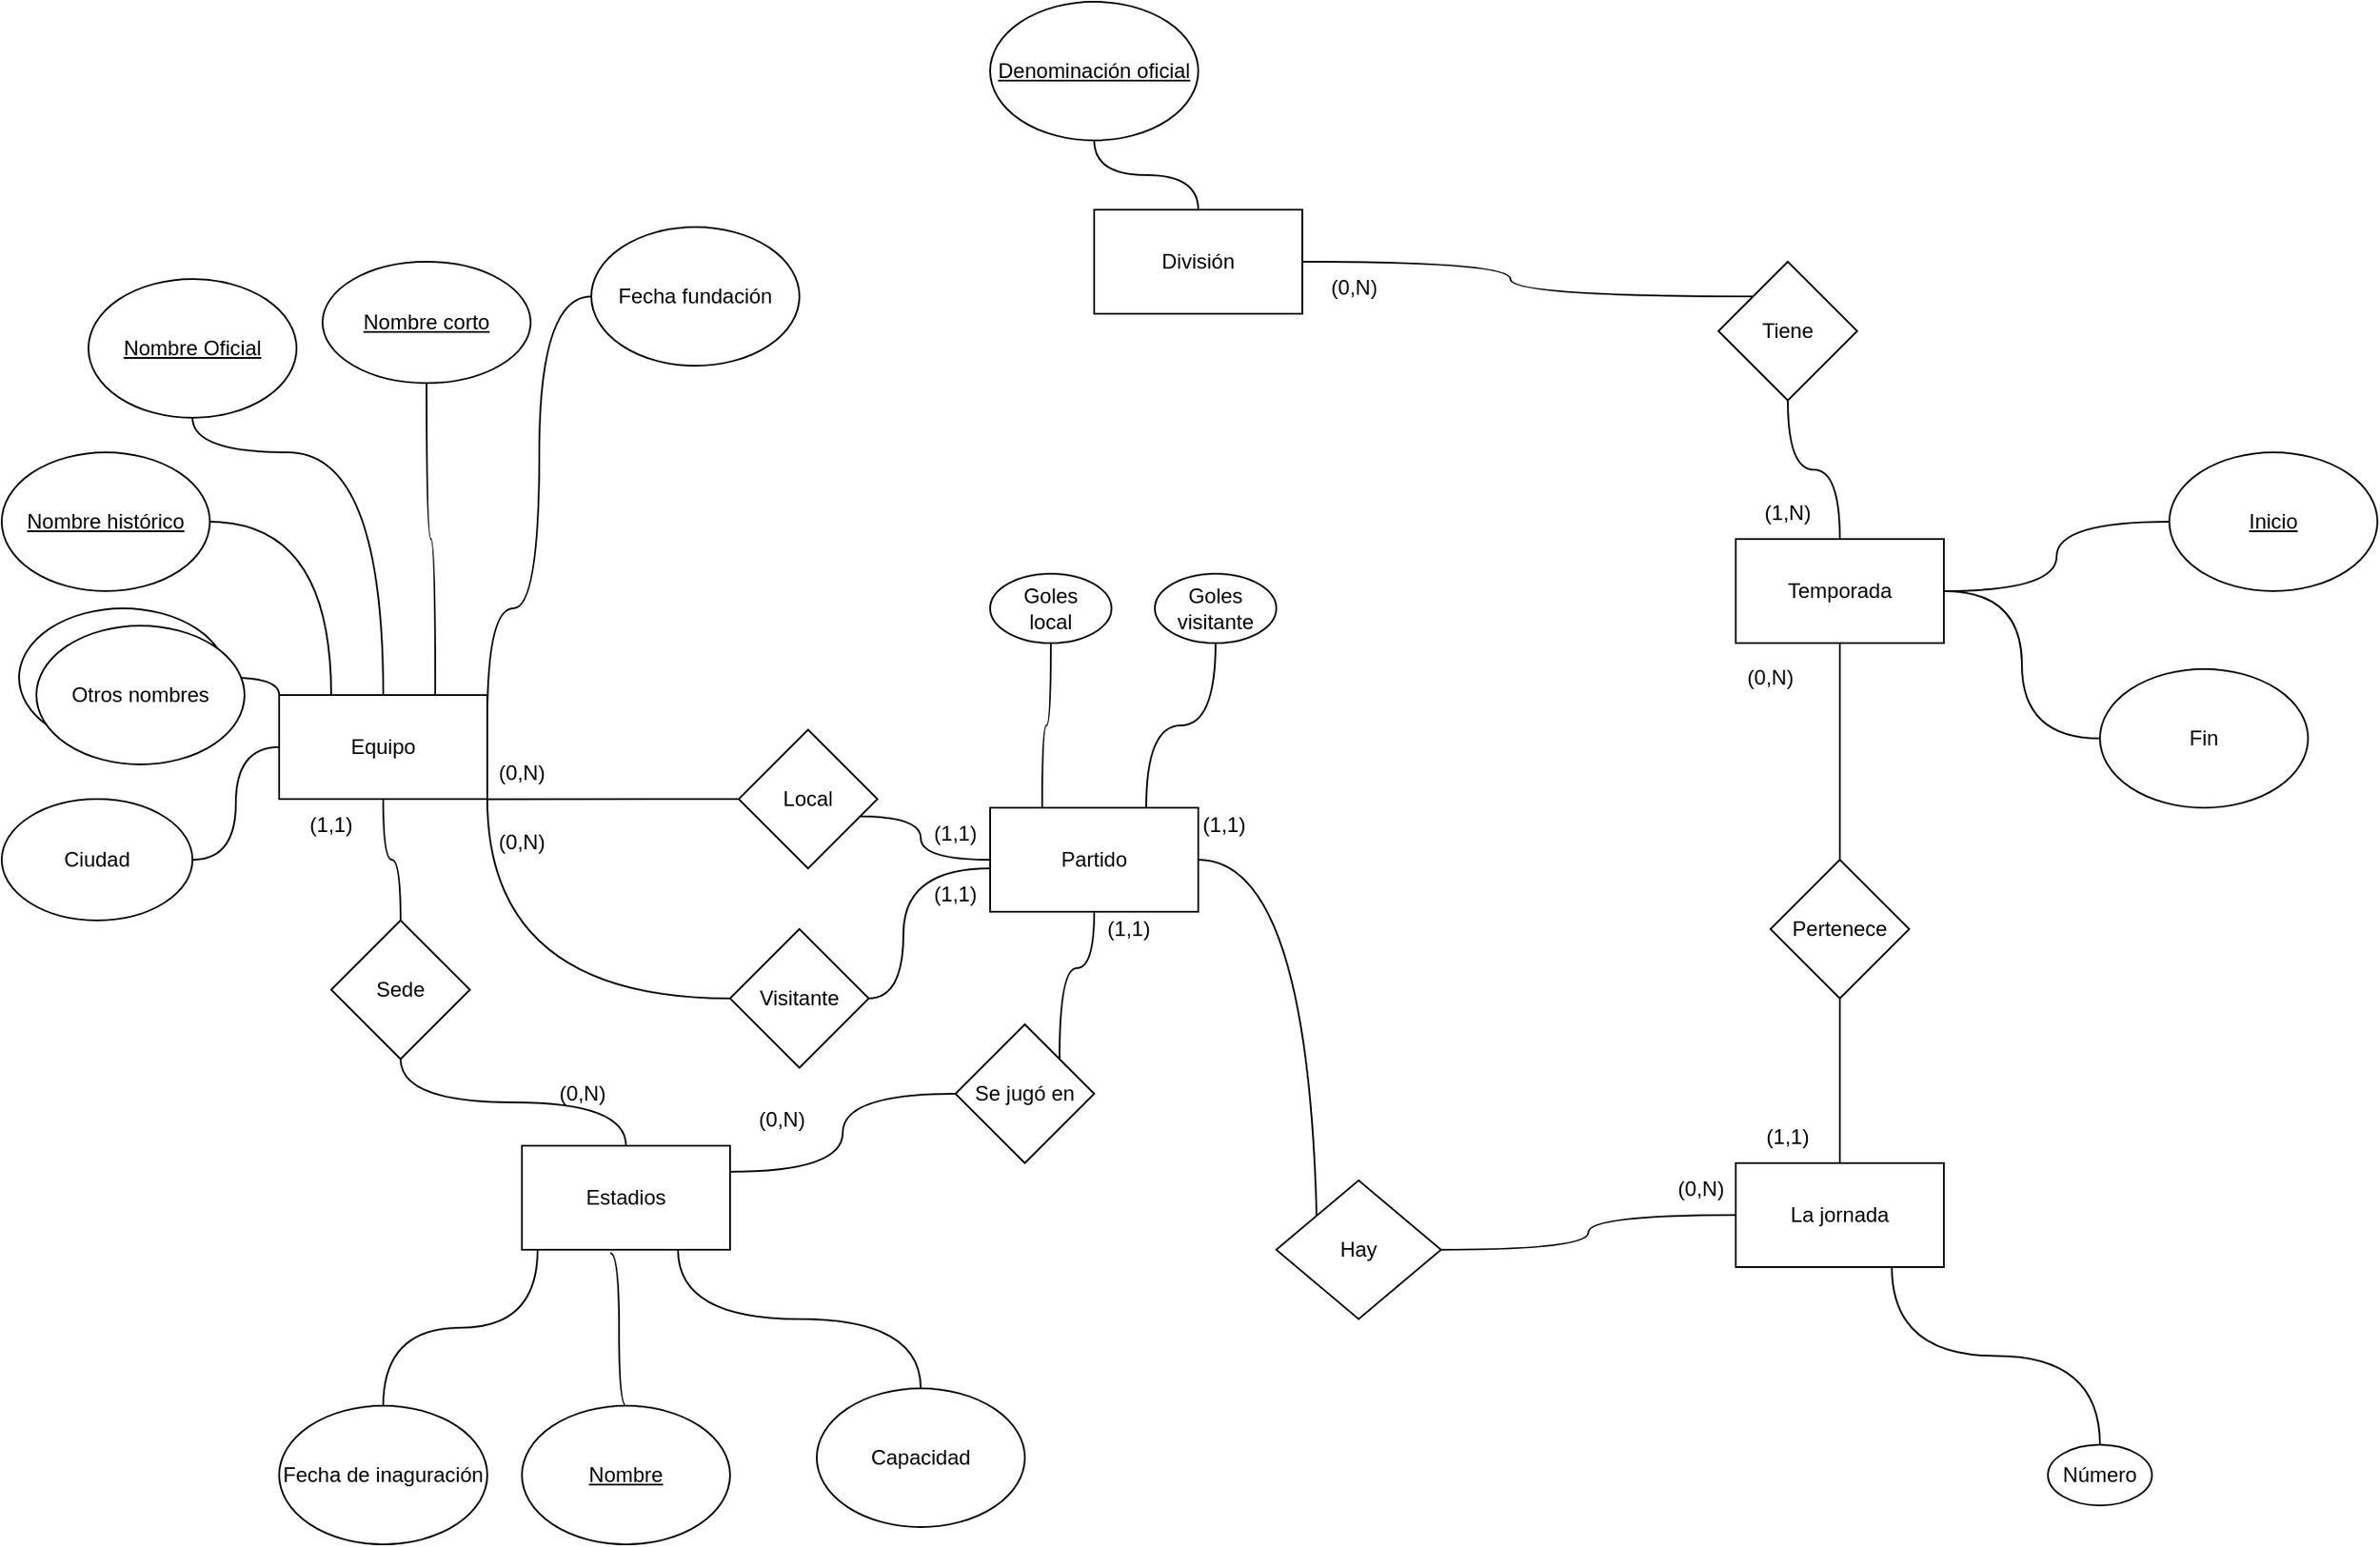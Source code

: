<mxfile version="21.0.6" type="github">
  <diagram id="R2lEEEUBdFMjLlhIrx00" name="Page-1">
    <mxGraphModel dx="1434" dy="1856" grid="1" gridSize="10" guides="1" tooltips="1" connect="1" arrows="1" fold="1" page="1" pageScale="1" pageWidth="850" pageHeight="1100" math="0" shadow="0" extFonts="Permanent Marker^https://fonts.googleapis.com/css?family=Permanent+Marker">
      <root>
        <mxCell id="0" />
        <mxCell id="1" parent="0" />
        <mxCell id="bkdPCyFF_JCRdizK2mb8-16" style="edgeStyle=orthogonalEdgeStyle;curved=1;rounded=0;orthogonalLoop=1;jettySize=auto;html=1;exitX=1;exitY=0.25;exitDx=0;exitDy=0;strokeWidth=1;endArrow=none;endFill=0;" parent="1" source="bkdPCyFF_JCRdizK2mb8-1" target="bkdPCyFF_JCRdizK2mb8-15" edge="1">
          <mxGeometry relative="1" as="geometry">
            <Array as="points">
              <mxPoint x="280" y="130" />
              <mxPoint x="310" y="130" />
              <mxPoint x="310" y="-50" />
            </Array>
          </mxGeometry>
        </mxCell>
        <mxCell id="bkdPCyFF_JCRdizK2mb8-1" value="Equipo" style="rounded=0;whiteSpace=wrap;html=1;" parent="1" vertex="1">
          <mxGeometry x="160" y="180" width="120" height="60" as="geometry" />
        </mxCell>
        <mxCell id="JjR6LY6D7as-J1LcovHU-48" style="edgeStyle=orthogonalEdgeStyle;curved=1;rounded=0;orthogonalLoop=1;jettySize=auto;html=1;exitX=1;exitY=0.25;exitDx=0;exitDy=0;entryX=0;entryY=0.5;entryDx=0;entryDy=0;strokeWidth=1;endArrow=none;endFill=0;" parent="1" source="bkdPCyFF_JCRdizK2mb8-2" target="JjR6LY6D7as-J1LcovHU-47" edge="1">
          <mxGeometry relative="1" as="geometry" />
        </mxCell>
        <mxCell id="lBV5cohu0mnI4iCLQ0es-9" style="edgeStyle=orthogonalEdgeStyle;curved=1;rounded=0;orthogonalLoop=1;jettySize=auto;html=1;exitX=0.75;exitY=1;exitDx=0;exitDy=0;strokeWidth=1;endArrow=none;endFill=0;" parent="1" source="bkdPCyFF_JCRdizK2mb8-2" target="bkdPCyFF_JCRdizK2mb8-19" edge="1">
          <mxGeometry relative="1" as="geometry" />
        </mxCell>
        <mxCell id="bkdPCyFF_JCRdizK2mb8-2" value="Estadios" style="rounded=0;whiteSpace=wrap;html=1;" parent="1" vertex="1">
          <mxGeometry x="300" y="440" width="120" height="60" as="geometry" />
        </mxCell>
        <mxCell id="JjR6LY6D7as-J1LcovHU-58" style="edgeStyle=orthogonalEdgeStyle;curved=1;rounded=0;orthogonalLoop=1;jettySize=auto;html=1;entryX=0.5;entryY=1;entryDx=0;entryDy=0;strokeWidth=1;endArrow=none;endFill=0;" parent="1" source="bkdPCyFF_JCRdizK2mb8-3" target="JjR6LY6D7as-J1LcovHU-57" edge="1">
          <mxGeometry relative="1" as="geometry" />
        </mxCell>
        <mxCell id="lBV5cohu0mnI4iCLQ0es-4" style="rounded=0;orthogonalLoop=1;jettySize=auto;html=1;exitX=0.5;exitY=1;exitDx=0;exitDy=0;entryX=0.5;entryY=0;entryDx=0;entryDy=0;strokeWidth=1;endArrow=none;endFill=0;edgeStyle=orthogonalEdgeStyle;curved=1;" parent="1" source="bkdPCyFF_JCRdizK2mb8-3" target="JjR6LY6D7as-J1LcovHU-6" edge="1">
          <mxGeometry relative="1" as="geometry" />
        </mxCell>
        <mxCell id="lBV5cohu0mnI4iCLQ0es-12" style="edgeStyle=orthogonalEdgeStyle;curved=1;rounded=0;orthogonalLoop=1;jettySize=auto;html=1;exitX=1;exitY=0.5;exitDx=0;exitDy=0;strokeWidth=1;endArrow=none;endFill=0;" parent="1" source="bkdPCyFF_JCRdizK2mb8-3" target="lBV5cohu0mnI4iCLQ0es-11" edge="1">
          <mxGeometry relative="1" as="geometry" />
        </mxCell>
        <mxCell id="lBV5cohu0mnI4iCLQ0es-14" style="edgeStyle=orthogonalEdgeStyle;curved=1;rounded=0;orthogonalLoop=1;jettySize=auto;html=1;exitX=1;exitY=0.5;exitDx=0;exitDy=0;entryX=0;entryY=0.5;entryDx=0;entryDy=0;strokeWidth=1;endArrow=none;endFill=0;" parent="1" source="bkdPCyFF_JCRdizK2mb8-3" target="lBV5cohu0mnI4iCLQ0es-13" edge="1">
          <mxGeometry relative="1" as="geometry" />
        </mxCell>
        <mxCell id="bkdPCyFF_JCRdizK2mb8-3" value="Temporada" style="rounded=0;whiteSpace=wrap;html=1;" parent="1" vertex="1">
          <mxGeometry x="1000" y="90" width="120" height="60" as="geometry" />
        </mxCell>
        <mxCell id="bkdPCyFF_JCRdizK2mb8-5" style="rounded=0;orthogonalLoop=1;jettySize=auto;html=1;edgeStyle=orthogonalEdgeStyle;curved=1;strokeWidth=1;endArrow=none;endFill=0;" parent="1" source="bkdPCyFF_JCRdizK2mb8-4" target="bkdPCyFF_JCRdizK2mb8-1" edge="1">
          <mxGeometry relative="1" as="geometry">
            <Array as="points">
              <mxPoint x="110" y="40" />
              <mxPoint x="220" y="40" />
            </Array>
          </mxGeometry>
        </mxCell>
        <mxCell id="bkdPCyFF_JCRdizK2mb8-4" value="Nombre Oficial" style="ellipse;whiteSpace=wrap;html=1;fontStyle=4" parent="1" vertex="1">
          <mxGeometry x="50" y="-60" width="120" height="80" as="geometry" />
        </mxCell>
        <mxCell id="bkdPCyFF_JCRdizK2mb8-8" style="edgeStyle=orthogonalEdgeStyle;curved=1;rounded=0;orthogonalLoop=1;jettySize=auto;html=1;entryX=0.75;entryY=0;entryDx=0;entryDy=0;strokeWidth=1;endArrow=none;endFill=0;" parent="1" source="bkdPCyFF_JCRdizK2mb8-7" target="bkdPCyFF_JCRdizK2mb8-1" edge="1">
          <mxGeometry relative="1" as="geometry" />
        </mxCell>
        <mxCell id="bkdPCyFF_JCRdizK2mb8-7" value="&lt;u&gt;Nombre corto&lt;/u&gt;" style="ellipse;whiteSpace=wrap;html=1;" parent="1" vertex="1">
          <mxGeometry x="185" y="-70" width="120" height="70" as="geometry" />
        </mxCell>
        <mxCell id="JjR6LY6D7as-J1LcovHU-14" style="edgeStyle=orthogonalEdgeStyle;curved=1;rounded=0;orthogonalLoop=1;jettySize=auto;html=1;exitX=1;exitY=0.5;exitDx=0;exitDy=0;entryX=0.25;entryY=0;entryDx=0;entryDy=0;strokeWidth=1;endArrow=none;endFill=0;" parent="1" source="bkdPCyFF_JCRdizK2mb8-9" target="bkdPCyFF_JCRdizK2mb8-1" edge="1">
          <mxGeometry relative="1" as="geometry" />
        </mxCell>
        <mxCell id="bkdPCyFF_JCRdizK2mb8-9" value="&lt;u&gt;Nombre histórico&lt;/u&gt;" style="ellipse;whiteSpace=wrap;html=1;" parent="1" vertex="1">
          <mxGeometry y="40" width="120" height="80" as="geometry" />
        </mxCell>
        <mxCell id="JjR6LY6D7as-J1LcovHU-15" style="edgeStyle=orthogonalEdgeStyle;curved=1;rounded=0;orthogonalLoop=1;jettySize=auto;html=1;exitX=1;exitY=0.5;exitDx=0;exitDy=0;entryX=0;entryY=0;entryDx=0;entryDy=0;strokeWidth=1;endArrow=none;endFill=0;" parent="1" source="bkdPCyFF_JCRdizK2mb8-11" target="bkdPCyFF_JCRdizK2mb8-1" edge="1">
          <mxGeometry relative="1" as="geometry" />
        </mxCell>
        <mxCell id="JjR6LY6D7as-J1LcovHU-16" style="edgeStyle=orthogonalEdgeStyle;curved=1;rounded=0;orthogonalLoop=1;jettySize=auto;html=1;entryX=0;entryY=0.5;entryDx=0;entryDy=0;strokeWidth=1;endArrow=none;endFill=0;" parent="1" source="bkdPCyFF_JCRdizK2mb8-13" target="bkdPCyFF_JCRdizK2mb8-1" edge="1">
          <mxGeometry relative="1" as="geometry" />
        </mxCell>
        <mxCell id="bkdPCyFF_JCRdizK2mb8-11" value="" style="ellipse;whiteSpace=wrap;html=1;perimeterSpacing=3;" parent="1" vertex="1">
          <mxGeometry x="10" y="130" width="120" height="80" as="geometry" />
        </mxCell>
        <mxCell id="bkdPCyFF_JCRdizK2mb8-13" value="Ciudad" style="ellipse;whiteSpace=wrap;html=1;" parent="1" vertex="1">
          <mxGeometry y="240" width="110" height="70" as="geometry" />
        </mxCell>
        <mxCell id="bkdPCyFF_JCRdizK2mb8-15" value="Fecha fundación" style="ellipse;whiteSpace=wrap;html=1;" parent="1" vertex="1">
          <mxGeometry x="340" y="-90" width="120" height="80" as="geometry" />
        </mxCell>
        <mxCell id="bkdPCyFF_JCRdizK2mb8-22" style="edgeStyle=orthogonalEdgeStyle;curved=1;rounded=0;orthogonalLoop=1;jettySize=auto;html=1;exitX=0.5;exitY=0;exitDx=0;exitDy=0;entryX=0.425;entryY=1.033;entryDx=0;entryDy=0;entryPerimeter=0;strokeWidth=1;endArrow=none;endFill=0;" parent="1" source="bkdPCyFF_JCRdizK2mb8-17" target="bkdPCyFF_JCRdizK2mb8-2" edge="1">
          <mxGeometry relative="1" as="geometry">
            <Array as="points">
              <mxPoint x="356" y="590" />
            </Array>
          </mxGeometry>
        </mxCell>
        <mxCell id="bkdPCyFF_JCRdizK2mb8-17" value="Nombre" style="ellipse;whiteSpace=wrap;html=1;fontStyle=4" parent="1" vertex="1">
          <mxGeometry x="300" y="590" width="120" height="80" as="geometry" />
        </mxCell>
        <mxCell id="lBV5cohu0mnI4iCLQ0es-8" style="edgeStyle=orthogonalEdgeStyle;curved=1;rounded=0;orthogonalLoop=1;jettySize=auto;html=1;exitX=0.5;exitY=0;exitDx=0;exitDy=0;entryX=0.075;entryY=1;entryDx=0;entryDy=0;entryPerimeter=0;strokeWidth=1;endArrow=none;endFill=0;" parent="1" source="bkdPCyFF_JCRdizK2mb8-18" target="bkdPCyFF_JCRdizK2mb8-2" edge="1">
          <mxGeometry relative="1" as="geometry" />
        </mxCell>
        <mxCell id="bkdPCyFF_JCRdizK2mb8-18" value="Fecha de inaguración" style="ellipse;whiteSpace=wrap;html=1;" parent="1" vertex="1">
          <mxGeometry x="160" y="590" width="120" height="80" as="geometry" />
        </mxCell>
        <mxCell id="bkdPCyFF_JCRdizK2mb8-19" value="Capacidad" style="ellipse;whiteSpace=wrap;html=1;" parent="1" vertex="1">
          <mxGeometry x="470" y="580" width="120" height="80" as="geometry" />
        </mxCell>
        <mxCell id="JjR6LY6D7as-J1LcovHU-3" style="edgeStyle=orthogonalEdgeStyle;curved=1;rounded=0;orthogonalLoop=1;jettySize=auto;html=1;exitX=0.5;exitY=1;exitDx=0;exitDy=0;entryX=0.5;entryY=0;entryDx=0;entryDy=0;strokeWidth=1;endArrow=none;endFill=0;" parent="1" source="JjR6LY6D7as-J1LcovHU-1" target="bkdPCyFF_JCRdizK2mb8-2" edge="1">
          <mxGeometry relative="1" as="geometry" />
        </mxCell>
        <mxCell id="JjR6LY6D7as-J1LcovHU-17" style="edgeStyle=orthogonalEdgeStyle;curved=1;rounded=0;orthogonalLoop=1;jettySize=auto;html=1;exitX=0.5;exitY=0;exitDx=0;exitDy=0;entryX=0.5;entryY=1;entryDx=0;entryDy=0;strokeWidth=1;endArrow=none;endFill=0;" parent="1" source="JjR6LY6D7as-J1LcovHU-1" target="bkdPCyFF_JCRdizK2mb8-1" edge="1">
          <mxGeometry relative="1" as="geometry" />
        </mxCell>
        <mxCell id="JjR6LY6D7as-J1LcovHU-1" value="Sede" style="rhombus;whiteSpace=wrap;html=1;" parent="1" vertex="1">
          <mxGeometry x="190" y="310" width="80" height="80" as="geometry" />
        </mxCell>
        <mxCell id="JjR6LY6D7as-J1LcovHU-4" value="(1,1)" style="text;html=1;strokeColor=none;fillColor=none;align=center;verticalAlign=middle;whiteSpace=wrap;rounded=0;" parent="1" vertex="1">
          <mxGeometry x="160" y="240" width="60" height="30" as="geometry" />
        </mxCell>
        <mxCell id="JjR6LY6D7as-J1LcovHU-5" value="(0,N)" style="text;html=1;strokeColor=none;fillColor=none;align=center;verticalAlign=middle;whiteSpace=wrap;rounded=0;" parent="1" vertex="1">
          <mxGeometry x="305" y="395" width="60" height="30" as="geometry" />
        </mxCell>
        <mxCell id="lBV5cohu0mnI4iCLQ0es-19" style="edgeStyle=orthogonalEdgeStyle;curved=1;rounded=0;orthogonalLoop=1;jettySize=auto;html=1;entryX=0.5;entryY=0;entryDx=0;entryDy=0;strokeWidth=1;endArrow=none;endFill=0;" parent="1" source="JjR6LY6D7as-J1LcovHU-6" target="JjR6LY6D7as-J1LcovHU-62" edge="1">
          <mxGeometry relative="1" as="geometry" />
        </mxCell>
        <mxCell id="JjR6LY6D7as-J1LcovHU-6" value="Pertenece" style="rhombus;whiteSpace=wrap;html=1;" parent="1" vertex="1">
          <mxGeometry x="1020" y="275" width="80" height="80" as="geometry" />
        </mxCell>
        <mxCell id="JjR6LY6D7as-J1LcovHU-9" value="(1,1)" style="text;html=1;strokeColor=none;fillColor=none;align=center;verticalAlign=middle;whiteSpace=wrap;rounded=0;" parent="1" vertex="1">
          <mxGeometry x="1000" y="420" width="60" height="30" as="geometry" />
        </mxCell>
        <mxCell id="JjR6LY6D7as-J1LcovHU-11" value="(0,N)" style="text;html=1;strokeColor=none;fillColor=none;align=center;verticalAlign=middle;whiteSpace=wrap;rounded=0;" parent="1" vertex="1">
          <mxGeometry x="990" y="155" width="60" height="30" as="geometry" />
        </mxCell>
        <mxCell id="lBV5cohu0mnI4iCLQ0es-21" style="edgeStyle=orthogonalEdgeStyle;curved=1;rounded=0;orthogonalLoop=1;jettySize=auto;html=1;exitX=1;exitY=0.5;exitDx=0;exitDy=0;entryX=0;entryY=0;entryDx=0;entryDy=0;strokeWidth=1;endArrow=none;endFill=0;" parent="1" source="JjR6LY6D7as-J1LcovHU-13" target="JjR6LY6D7as-J1LcovHU-57" edge="1">
          <mxGeometry relative="1" as="geometry" />
        </mxCell>
        <mxCell id="JjR6LY6D7as-J1LcovHU-13" value="División" style="rounded=0;whiteSpace=wrap;html=1;" parent="1" vertex="1">
          <mxGeometry x="630" y="-100" width="120" height="60" as="geometry" />
        </mxCell>
        <mxCell id="JjR6LY6D7as-J1LcovHU-19" value="Número" style="ellipse;whiteSpace=wrap;html=1;" parent="1" vertex="1">
          <mxGeometry x="1180" y="612.5" width="60" height="35" as="geometry" />
        </mxCell>
        <mxCell id="JjR6LY6D7as-J1LcovHU-27" value="Goles&lt;br&gt;local" style="ellipse;whiteSpace=wrap;html=1;" parent="1" vertex="1">
          <mxGeometry x="570" y="110" width="70" height="40" as="geometry" />
        </mxCell>
        <mxCell id="JjR6LY6D7as-J1LcovHU-28" value="Goles&lt;br&gt;visitante" style="ellipse;whiteSpace=wrap;html=1;" parent="1" vertex="1">
          <mxGeometry x="665" y="110" width="70" height="40" as="geometry" />
        </mxCell>
        <mxCell id="lBV5cohu0mnI4iCLQ0es-15" style="edgeStyle=orthogonalEdgeStyle;curved=1;rounded=0;orthogonalLoop=1;jettySize=auto;html=1;exitX=1;exitY=0.5;exitDx=0;exitDy=0;entryX=0;entryY=1;entryDx=0;entryDy=0;strokeWidth=1;endArrow=none;endFill=0;" parent="1" source="JjR6LY6D7as-J1LcovHU-32" target="JjR6LY6D7as-J1LcovHU-66" edge="1">
          <mxGeometry relative="1" as="geometry" />
        </mxCell>
        <mxCell id="lBV5cohu0mnI4iCLQ0es-16" style="edgeStyle=orthogonalEdgeStyle;curved=1;rounded=0;orthogonalLoop=1;jettySize=auto;html=1;exitX=0.25;exitY=0;exitDx=0;exitDy=0;entryX=0.5;entryY=1;entryDx=0;entryDy=0;strokeWidth=1;endArrow=none;endFill=0;" parent="1" source="JjR6LY6D7as-J1LcovHU-32" target="JjR6LY6D7as-J1LcovHU-27" edge="1">
          <mxGeometry relative="1" as="geometry" />
        </mxCell>
        <mxCell id="lBV5cohu0mnI4iCLQ0es-17" style="edgeStyle=orthogonalEdgeStyle;curved=1;rounded=0;orthogonalLoop=1;jettySize=auto;html=1;exitX=0.75;exitY=0;exitDx=0;exitDy=0;entryX=0.5;entryY=1;entryDx=0;entryDy=0;strokeWidth=1;endArrow=none;endFill=0;" parent="1" source="JjR6LY6D7as-J1LcovHU-32" target="JjR6LY6D7as-J1LcovHU-28" edge="1">
          <mxGeometry relative="1" as="geometry" />
        </mxCell>
        <mxCell id="JjR6LY6D7as-J1LcovHU-32" value="Partido" style="rounded=0;whiteSpace=wrap;html=1;" parent="1" vertex="1">
          <mxGeometry x="570" y="245" width="120" height="60" as="geometry" />
        </mxCell>
        <mxCell id="JjR6LY6D7as-J1LcovHU-38" style="edgeStyle=orthogonalEdgeStyle;curved=1;rounded=0;orthogonalLoop=1;jettySize=auto;html=1;entryX=0;entryY=0.5;entryDx=0;entryDy=0;strokeWidth=1;endArrow=none;endFill=0;" parent="1" source="JjR6LY6D7as-J1LcovHU-36" target="JjR6LY6D7as-J1LcovHU-32" edge="1">
          <mxGeometry relative="1" as="geometry">
            <Array as="points">
              <mxPoint x="530" y="250" />
              <mxPoint x="530" y="275" />
            </Array>
          </mxGeometry>
        </mxCell>
        <mxCell id="JjR6LY6D7as-J1LcovHU-41" style="edgeStyle=orthogonalEdgeStyle;curved=1;rounded=0;orthogonalLoop=1;jettySize=auto;html=1;exitX=0;exitY=0.5;exitDx=0;exitDy=0;strokeWidth=1;endArrow=none;endFill=0;" parent="1" source="JjR6LY6D7as-J1LcovHU-36" edge="1">
          <mxGeometry relative="1" as="geometry">
            <mxPoint x="280" y="240.176" as="targetPoint" />
          </mxGeometry>
        </mxCell>
        <mxCell id="JjR6LY6D7as-J1LcovHU-36" value="Local" style="rhombus;whiteSpace=wrap;html=1;" parent="1" vertex="1">
          <mxGeometry x="425" y="200" width="80" height="80" as="geometry" />
        </mxCell>
        <mxCell id="JjR6LY6D7as-J1LcovHU-40" style="edgeStyle=orthogonalEdgeStyle;curved=1;rounded=0;orthogonalLoop=1;jettySize=auto;html=1;entryX=1;entryY=1;entryDx=0;entryDy=0;strokeWidth=1;endArrow=none;endFill=0;" parent="1" source="JjR6LY6D7as-J1LcovHU-37" target="bkdPCyFF_JCRdizK2mb8-1" edge="1">
          <mxGeometry relative="1" as="geometry" />
        </mxCell>
        <mxCell id="JjR6LY6D7as-J1LcovHU-44" style="edgeStyle=orthogonalEdgeStyle;curved=1;rounded=0;orthogonalLoop=1;jettySize=auto;html=1;exitX=1;exitY=0.5;exitDx=0;exitDy=0;strokeWidth=1;endArrow=none;endFill=0;" parent="1" source="JjR6LY6D7as-J1LcovHU-37" edge="1">
          <mxGeometry relative="1" as="geometry">
            <mxPoint x="570" y="280" as="targetPoint" />
            <Array as="points">
              <mxPoint x="520" y="355" />
              <mxPoint x="520" y="280" />
              <mxPoint x="570" y="280" />
            </Array>
          </mxGeometry>
        </mxCell>
        <mxCell id="JjR6LY6D7as-J1LcovHU-37" value="Visitante" style="rhombus;whiteSpace=wrap;html=1;" parent="1" vertex="1">
          <mxGeometry x="420" y="315" width="80" height="80" as="geometry" />
        </mxCell>
        <mxCell id="JjR6LY6D7as-J1LcovHU-49" style="edgeStyle=orthogonalEdgeStyle;curved=1;rounded=0;orthogonalLoop=1;jettySize=auto;html=1;exitX=1;exitY=0;exitDx=0;exitDy=0;strokeWidth=1;endArrow=none;endFill=0;" parent="1" source="JjR6LY6D7as-J1LcovHU-47" target="JjR6LY6D7as-J1LcovHU-32" edge="1">
          <mxGeometry relative="1" as="geometry" />
        </mxCell>
        <mxCell id="JjR6LY6D7as-J1LcovHU-47" value="Se jugó en" style="rhombus;whiteSpace=wrap;html=1;" parent="1" vertex="1">
          <mxGeometry x="550" y="370" width="80" height="80" as="geometry" />
        </mxCell>
        <mxCell id="JjR6LY6D7as-J1LcovHU-50" value="(0,N)" style="text;html=1;strokeColor=none;fillColor=none;align=center;verticalAlign=middle;whiteSpace=wrap;rounded=0;" parent="1" vertex="1">
          <mxGeometry x="420" y="410" width="60" height="30" as="geometry" />
        </mxCell>
        <mxCell id="JjR6LY6D7as-J1LcovHU-52" value="(1,1)" style="text;html=1;strokeColor=none;fillColor=none;align=center;verticalAlign=middle;whiteSpace=wrap;rounded=0;" parent="1" vertex="1">
          <mxGeometry x="620" y="300" width="60" height="30" as="geometry" />
        </mxCell>
        <mxCell id="JjR6LY6D7as-J1LcovHU-53" value="(1,1)" style="text;html=1;strokeColor=none;fillColor=none;align=center;verticalAlign=middle;whiteSpace=wrap;rounded=0;" parent="1" vertex="1">
          <mxGeometry x="520" y="280" width="60" height="30" as="geometry" />
        </mxCell>
        <mxCell id="JjR6LY6D7as-J1LcovHU-54" value="(1,1)" style="text;html=1;strokeColor=none;fillColor=none;align=center;verticalAlign=middle;whiteSpace=wrap;rounded=0;" parent="1" vertex="1">
          <mxGeometry x="520" y="245" width="60" height="30" as="geometry" />
        </mxCell>
        <mxCell id="JjR6LY6D7as-J1LcovHU-55" value="(0,N)" style="text;html=1;strokeColor=none;fillColor=none;align=center;verticalAlign=middle;whiteSpace=wrap;rounded=0;" parent="1" vertex="1">
          <mxGeometry x="270" y="210" width="60" height="30" as="geometry" />
        </mxCell>
        <mxCell id="JjR6LY6D7as-J1LcovHU-56" value="(0,N)" style="text;html=1;strokeColor=none;fillColor=none;align=center;verticalAlign=middle;whiteSpace=wrap;rounded=0;" parent="1" vertex="1">
          <mxGeometry x="270" y="250" width="60" height="30" as="geometry" />
        </mxCell>
        <mxCell id="JjR6LY6D7as-J1LcovHU-57" value="Tiene" style="rhombus;whiteSpace=wrap;html=1;" parent="1" vertex="1">
          <mxGeometry x="990" y="-70" width="80" height="80" as="geometry" />
        </mxCell>
        <mxCell id="JjR6LY6D7as-J1LcovHU-61" style="edgeStyle=orthogonalEdgeStyle;curved=1;rounded=0;orthogonalLoop=1;jettySize=auto;html=1;exitX=0.5;exitY=1;exitDx=0;exitDy=0;entryX=0.5;entryY=0;entryDx=0;entryDy=0;strokeWidth=1;endArrow=none;endFill=0;" parent="1" source="JjR6LY6D7as-J1LcovHU-60" target="JjR6LY6D7as-J1LcovHU-13" edge="1">
          <mxGeometry relative="1" as="geometry" />
        </mxCell>
        <mxCell id="JjR6LY6D7as-J1LcovHU-60" value="Denominación oficial" style="ellipse;whiteSpace=wrap;html=1;fontStyle=4" parent="1" vertex="1">
          <mxGeometry x="570" y="-220" width="120" height="80" as="geometry" />
        </mxCell>
        <mxCell id="JjR6LY6D7as-J1LcovHU-80" style="edgeStyle=orthogonalEdgeStyle;curved=1;rounded=0;orthogonalLoop=1;jettySize=auto;html=1;exitX=0.75;exitY=1;exitDx=0;exitDy=0;entryX=0.5;entryY=0;entryDx=0;entryDy=0;strokeWidth=1;endArrow=none;endFill=0;" parent="1" source="JjR6LY6D7as-J1LcovHU-62" target="JjR6LY6D7as-J1LcovHU-19" edge="1">
          <mxGeometry relative="1" as="geometry" />
        </mxCell>
        <mxCell id="JjR6LY6D7as-J1LcovHU-62" value="La jornada" style="rounded=0;whiteSpace=wrap;html=1;" parent="1" vertex="1">
          <mxGeometry x="1000" y="450" width="120" height="60" as="geometry" />
        </mxCell>
        <mxCell id="lBV5cohu0mnI4iCLQ0es-18" style="edgeStyle=orthogonalEdgeStyle;curved=1;rounded=0;orthogonalLoop=1;jettySize=auto;html=1;entryX=0;entryY=0.5;entryDx=0;entryDy=0;strokeWidth=1;endArrow=none;endFill=0;" parent="1" source="JjR6LY6D7as-J1LcovHU-66" target="JjR6LY6D7as-J1LcovHU-62" edge="1">
          <mxGeometry relative="1" as="geometry" />
        </mxCell>
        <mxCell id="JjR6LY6D7as-J1LcovHU-66" value="Hay" style="rhombus;whiteSpace=wrap;html=1;" parent="1" vertex="1">
          <mxGeometry x="735" y="460" width="95" height="80" as="geometry" />
        </mxCell>
        <mxCell id="JjR6LY6D7as-J1LcovHU-69" value="(1,1)" style="text;html=1;strokeColor=none;fillColor=none;align=center;verticalAlign=middle;whiteSpace=wrap;rounded=0;" parent="1" vertex="1">
          <mxGeometry x="675" y="240" width="60" height="30" as="geometry" />
        </mxCell>
        <mxCell id="JjR6LY6D7as-J1LcovHU-70" value="(0,N)" style="text;html=1;strokeColor=none;fillColor=none;align=center;verticalAlign=middle;whiteSpace=wrap;rounded=0;" parent="1" vertex="1">
          <mxGeometry x="950" y="450" width="60" height="30" as="geometry" />
        </mxCell>
        <mxCell id="JjR6LY6D7as-J1LcovHU-71" value="(0,N)" style="text;html=1;strokeColor=none;fillColor=none;align=center;verticalAlign=middle;whiteSpace=wrap;rounded=0;" parent="1" vertex="1">
          <mxGeometry x="750" y="-70" width="60" height="30" as="geometry" />
        </mxCell>
        <mxCell id="JjR6LY6D7as-J1LcovHU-72" value="(1,N)" style="text;html=1;strokeColor=none;fillColor=none;align=center;verticalAlign=middle;whiteSpace=wrap;rounded=0;" parent="1" vertex="1">
          <mxGeometry x="1000" y="60" width="60" height="30" as="geometry" />
        </mxCell>
        <mxCell id="lBV5cohu0mnI4iCLQ0es-10" value="Otros nombres" style="ellipse;whiteSpace=wrap;html=1;" parent="1" vertex="1">
          <mxGeometry x="20" y="140" width="120" height="80" as="geometry" />
        </mxCell>
        <mxCell id="lBV5cohu0mnI4iCLQ0es-2" style="edgeStyle=orthogonalEdgeStyle;rounded=0;orthogonalLoop=1;jettySize=auto;html=1;exitX=0.5;exitY=1;exitDx=0;exitDy=0;" parent="1" source="bkdPCyFF_JCRdizK2mb8-3" target="bkdPCyFF_JCRdizK2mb8-3" edge="1">
          <mxGeometry relative="1" as="geometry" />
        </mxCell>
        <mxCell id="lBV5cohu0mnI4iCLQ0es-11" value="&lt;u&gt;Inicio&lt;/u&gt;" style="ellipse;whiteSpace=wrap;html=1;" parent="1" vertex="1">
          <mxGeometry x="1250" y="40" width="120" height="80" as="geometry" />
        </mxCell>
        <mxCell id="lBV5cohu0mnI4iCLQ0es-13" value="Fin" style="ellipse;whiteSpace=wrap;html=1;" parent="1" vertex="1">
          <mxGeometry x="1210" y="165" width="120" height="80" as="geometry" />
        </mxCell>
      </root>
    </mxGraphModel>
  </diagram>
</mxfile>
